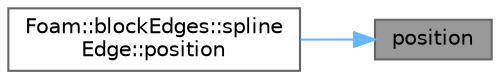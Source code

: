 digraph "position"
{
 // LATEX_PDF_SIZE
  bgcolor="transparent";
  edge [fontname=Helvetica,fontsize=10,labelfontname=Helvetica,labelfontsize=10];
  node [fontname=Helvetica,fontsize=10,shape=box,height=0.2,width=0.4];
  rankdir="RL";
  Node1 [id="Node000001",label="position",height=0.2,width=0.4,color="gray40", fillcolor="grey60", style="filled", fontcolor="black",tooltip=" "];
  Node1 -> Node2 [id="edge1_Node000001_Node000002",dir="back",color="steelblue1",style="solid",tooltip=" "];
  Node2 [id="Node000002",label="Foam::blockEdges::spline\lEdge::position",height=0.2,width=0.4,color="grey40", fillcolor="white", style="filled",URL="$classFoam_1_1blockEdges_1_1splineEdge.html#aec9bfeaafcc6e794b90a07fae59018e1",tooltip=" "];
}
